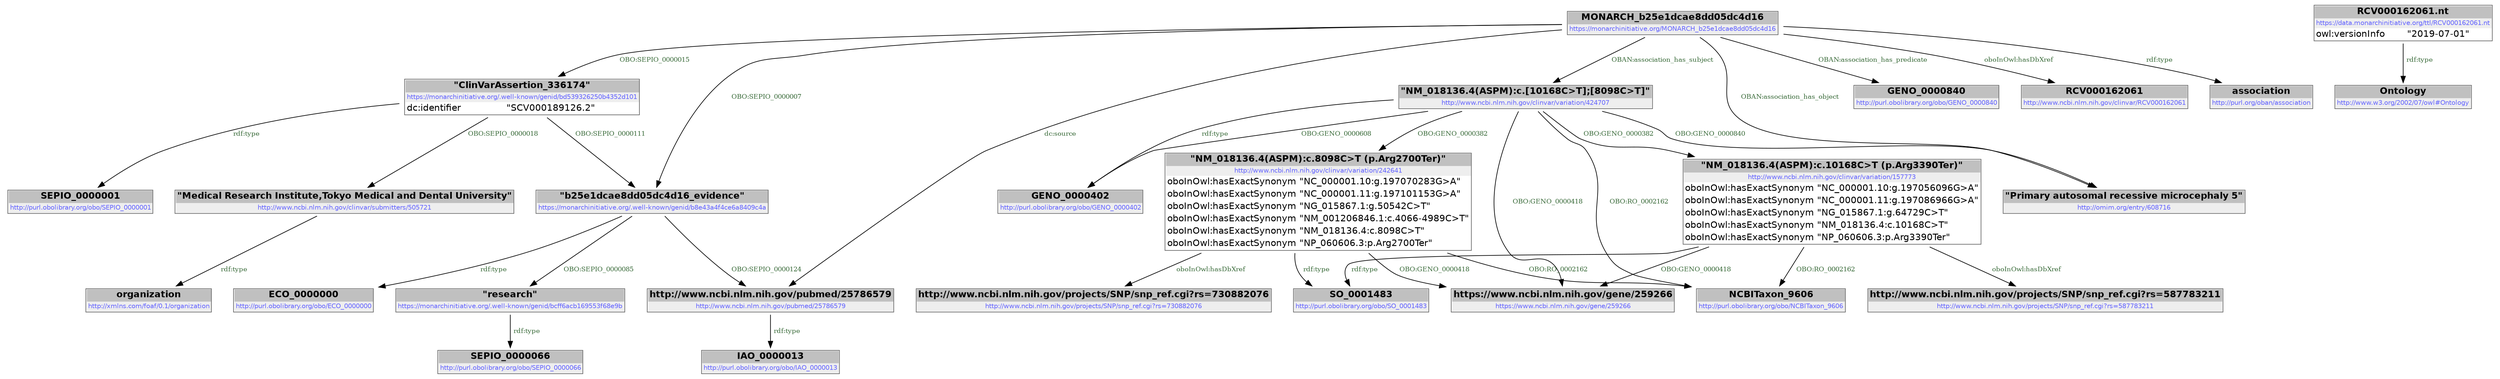 digraph { 
 node [ fontname="DejaVu Sans" ] ; 
	node1 -> node2 [ color=BLACK, label=< <font point-size='10' color='#336633'>rdf:type</font> > ] ;
	node3 -> node4 [ color=BLACK, label=< <font point-size='10' color='#336633'>rdf:type</font> > ] ;
	node5 -> node6 [ color=BLACK, label=< <font point-size='10' color='#336633'>OBO:GENO_0000418</font> > ] ;
	node5 -> node3 [ color=BLACK, label=< <font point-size='10' color='#336633'>OBO:GENO_0000382</font> > ] ;
	node8 -> node9 [ color=BLACK, label=< <font point-size='10' color='#336633'>rdf:type</font> > ] ;
	node12 -> node13 [ color=BLACK, label=< <font point-size='10' color='#336633'>rdf:type</font> > ] ;
	node3 -> node14 [ color=BLACK, label=< <font point-size='10' color='#336633'>OBO:RO_0002162</font> > ] ;
	node7 -> node14 [ color=BLACK, label=< <font point-size='10' color='#336633'>OBO:RO_0002162</font> > ] ;
	node3 -> node15 [ color=BLACK, label=< <font point-size='10' color='#336633'>oboInOwl:hasDbXref</font> > ] ;
	node7 -> node16 [ color=BLACK, label=< <font point-size='10' color='#336633'>oboInOwl:hasDbXref</font> > ] ;
	node17 -> node0 [ color=BLACK, label=< <font point-size='10' color='#336633'>OBO:SEPIO_0000007</font> > ] ;
	node17 -> node18 [ color=BLACK, label=< <font point-size='10' color='#336633'>OBAN:association_has_object</font> > ] ;
	node17 -> node19 [ color=BLACK, label=< <font point-size='10' color='#336633'>OBAN:association_has_predicate</font> > ] ;
	node7 -> node6 [ color=BLACK, label=< <font point-size='10' color='#336633'>OBO:GENO_0000418</font> > ] ;
	node5 -> node20 [ color=BLACK, label=< <font point-size='10' color='#336633'>rdf:type</font> > ] ;
	node5 -> node20 [ color=BLACK, label=< <font point-size='10' color='#336633'>OBO:GENO_0000608</font> > ] ;
	node17 -> node21 [ color=BLACK, label=< <font point-size='10' color='#336633'>oboInOwl:hasDbXref</font> > ] ;
	node17 -> node22 [ color=BLACK, label=< <font point-size='10' color='#336633'>rdf:type</font> > ] ;
	node7 -> node4 [ color=BLACK, label=< <font point-size='10' color='#336633'>rdf:type</font> > ] ;
	node1 -> node8 [ color=BLACK, label=< <font point-size='10' color='#336633'>OBO:SEPIO_0000018</font> > ] ;
	node5 -> node18 [ color=BLACK, label=< <font point-size='10' color='#336633'>OBO:GENO_0000840</font> > ] ;
	node3 -> node6 [ color=BLACK, label=< <font point-size='10' color='#336633'>OBO:GENO_0000418</font> > ] ;
	node5 -> node14 [ color=BLACK, label=< <font point-size='10' color='#336633'>OBO:RO_0002162</font> > ] ;
	node17 -> node1 [ color=BLACK, label=< <font point-size='10' color='#336633'>OBO:SEPIO_0000015</font> > ] ;
	node0 -> node11 [ color=BLACK, label=< <font point-size='10' color='#336633'>OBO:SEPIO_0000085</font> > ] ;
	node5 -> node7 [ color=BLACK, label=< <font point-size='10' color='#336633'>OBO:GENO_0000382</font> > ] ;
	node17 -> node12 [ color=BLACK, label=< <font point-size='10' color='#336633'>dc:source</font> > ] ;
	node17 -> node5 [ color=BLACK, label=< <font point-size='10' color='#336633'>OBAN:association_has_subject</font> > ] ;
	node1 -> node0 [ color=BLACK, label=< <font point-size='10' color='#336633'>OBO:SEPIO_0000111</font> > ] ;
	node0 -> node12 [ color=BLACK, label=< <font point-size='10' color='#336633'>OBO:SEPIO_0000124</font> > ] ;
	node10 -> node23 [ color=BLACK, label=< <font point-size='10' color='#336633'>rdf:type</font> > ] ;
	node11 -> node24 [ color=BLACK, label=< <font point-size='10' color='#336633'>rdf:type</font> > ] ;
	node0 -> node25 [ color=BLACK, label=< <font point-size='10' color='#336633'>rdf:type</font> > ] ;
# https://monarchinitiative.org/.well-known/genid/b8e43a4f4ce6a8409c4a node0
node0 [ shape=none, color=black label=< <table color='#666666' cellborder='0' cellspacing='0' border='1'><tr><td colspan='2' bgcolor='grey'><B>&quot;b25e1dcae8dd05dc4d16_evidence&quot;</B></td></tr><tr><td href='https://monarchinitiative.org/.well-known/genid/b8e43a4f4ce6a8409c4a' bgcolor='#eeeeee' colspan='2'><font point-size='10' color='#6666ff'>https://monarchinitiative.org/.well-known/genid/b8e43a4f4ce6a8409c4a</font></td></tr></table> > ] 
# https://monarchinitiative.org/.well-known/genid/bd539326250b4352d101 node1
node1 [ shape=none, color=black label=< <table color='#666666' cellborder='0' cellspacing='0' border='1'><tr><td colspan='2' bgcolor='grey'><B>&quot;ClinVarAssertion_336174&quot;</B></td></tr><tr><td href='https://monarchinitiative.org/.well-known/genid/bd539326250b4352d101' bgcolor='#eeeeee' colspan='2'><font point-size='10' color='#6666ff'>https://monarchinitiative.org/.well-known/genid/bd539326250b4352d101</font></td></tr><tr><td align='left'>dc:identifier</td><td align='left'>&quot;SCV000189126.2&quot;</td></tr></table> > ] 
# http://purl.obolibrary.org/obo/SEPIO_0000001 node2
node2 [ shape=none, color=black label=< <table color='#666666' cellborder='0' cellspacing='0' border='1'><tr><td colspan='2' bgcolor='grey'><B>SEPIO_0000001</B></td></tr><tr><td href='http://purl.obolibrary.org/obo/SEPIO_0000001' bgcolor='#eeeeee' colspan='2'><font point-size='10' color='#6666ff'>http://purl.obolibrary.org/obo/SEPIO_0000001</font></td></tr></table> > ] 
# http://www.ncbi.nlm.nih.gov/clinvar/variation/157773 node3
node3 [ shape=none, color=black label=< <table color='#666666' cellborder='0' cellspacing='0' border='1'><tr><td colspan='2' bgcolor='grey'><B>&quot;NM_018136.4(ASPM):c.10168C&gt;T (p.Arg3390Ter)&quot;</B></td></tr><tr><td href='http://www.ncbi.nlm.nih.gov/clinvar/variation/157773' bgcolor='#eeeeee' colspan='2'><font point-size='10' color='#6666ff'>http://www.ncbi.nlm.nih.gov/clinvar/variation/157773</font></td></tr><tr><td align='left'>oboInOwl:hasExactSynonym</td><td align='left'>&quot;NC_000001.10:g.197056096G&gt;A&quot;</td></tr><tr><td align='left'>oboInOwl:hasExactSynonym</td><td align='left'>&quot;NC_000001.11:g.197086966G&gt;A&quot;</td></tr><tr><td align='left'>oboInOwl:hasExactSynonym</td><td align='left'>&quot;NG_015867.1:g.64729C&gt;T&quot;</td></tr><tr><td align='left'>oboInOwl:hasExactSynonym</td><td align='left'>&quot;NM_018136.4:c.10168C&gt;T&quot;</td></tr><tr><td align='left'>oboInOwl:hasExactSynonym</td><td align='left'>&quot;NP_060606.3:p.Arg3390Ter&quot;</td></tr></table> > ] 
# http://purl.obolibrary.org/obo/SO_0001483 node4
node4 [ shape=none, color=black label=< <table color='#666666' cellborder='0' cellspacing='0' border='1'><tr><td colspan='2' bgcolor='grey'><B>SO_0001483</B></td></tr><tr><td href='http://purl.obolibrary.org/obo/SO_0001483' bgcolor='#eeeeee' colspan='2'><font point-size='10' color='#6666ff'>http://purl.obolibrary.org/obo/SO_0001483</font></td></tr></table> > ] 
# http://www.ncbi.nlm.nih.gov/clinvar/variation/424707 node5
node5 [ shape=none, color=black label=< <table color='#666666' cellborder='0' cellspacing='0' border='1'><tr><td colspan='2' bgcolor='grey'><B>&quot;NM_018136.4(ASPM):c.[10168C&gt;T];[8098C&gt;T]&quot;</B></td></tr><tr><td href='http://www.ncbi.nlm.nih.gov/clinvar/variation/424707' bgcolor='#eeeeee' colspan='2'><font point-size='10' color='#6666ff'>http://www.ncbi.nlm.nih.gov/clinvar/variation/424707</font></td></tr></table> > ] 
# https://www.ncbi.nlm.nih.gov/gene/259266 node6
node6 [ shape=none, color=black label=< <table color='#666666' cellborder='0' cellspacing='0' border='1'><tr><td colspan='2' bgcolor='grey'><B>https://www.ncbi.nlm.nih.gov/gene/259266</B></td></tr><tr><td href='https://www.ncbi.nlm.nih.gov/gene/259266' bgcolor='#eeeeee' colspan='2'><font point-size='10' color='#6666ff'>https://www.ncbi.nlm.nih.gov/gene/259266</font></td></tr></table> > ] 
# http://www.ncbi.nlm.nih.gov/clinvar/variation/242641 node7
node7 [ shape=none, color=black label=< <table color='#666666' cellborder='0' cellspacing='0' border='1'><tr><td colspan='2' bgcolor='grey'><B>&quot;NM_018136.4(ASPM):c.8098C&gt;T (p.Arg2700Ter)&quot;</B></td></tr><tr><td href='http://www.ncbi.nlm.nih.gov/clinvar/variation/242641' bgcolor='#eeeeee' colspan='2'><font point-size='10' color='#6666ff'>http://www.ncbi.nlm.nih.gov/clinvar/variation/242641</font></td></tr><tr><td align='left'>oboInOwl:hasExactSynonym</td><td align='left'>&quot;NC_000001.10:g.197070283G&gt;A&quot;</td></tr><tr><td align='left'>oboInOwl:hasExactSynonym</td><td align='left'>&quot;NC_000001.11:g.197101153G&gt;A&quot;</td></tr><tr><td align='left'>oboInOwl:hasExactSynonym</td><td align='left'>&quot;NG_015867.1:g.50542C&gt;T&quot;</td></tr><tr><td align='left'>oboInOwl:hasExactSynonym</td><td align='left'>&quot;NM_001206846.1:c.4066-4989C&gt;T&quot;</td></tr><tr><td align='left'>oboInOwl:hasExactSynonym</td><td align='left'>&quot;NM_018136.4:c.8098C&gt;T&quot;</td></tr><tr><td align='left'>oboInOwl:hasExactSynonym</td><td align='left'>&quot;NP_060606.3:p.Arg2700Ter&quot;</td></tr></table> > ] 
# http://www.ncbi.nlm.nih.gov/clinvar/submitters/505721 node8
node8 [ shape=none, color=black label=< <table color='#666666' cellborder='0' cellspacing='0' border='1'><tr><td colspan='2' bgcolor='grey'><B>&quot;Medical Research Institute,Tokyo Medical and Dental University&quot;</B></td></tr><tr><td href='http://www.ncbi.nlm.nih.gov/clinvar/submitters/505721' bgcolor='#eeeeee' colspan='2'><font point-size='10' color='#6666ff'>http://www.ncbi.nlm.nih.gov/clinvar/submitters/505721</font></td></tr></table> > ] 
# http://xmlns.com/foaf/0.1/organization node9
node9 [ shape=none, color=black label=< <table color='#666666' cellborder='0' cellspacing='0' border='1'><tr><td colspan='2' bgcolor='grey'><B>organization</B></td></tr><tr><td href='http://xmlns.com/foaf/0.1/organization' bgcolor='#eeeeee' colspan='2'><font point-size='10' color='#6666ff'>http://xmlns.com/foaf/0.1/organization</font></td></tr></table> > ] 
# https://data.monarchinitiative.org/ttl/RCV000162061.nt node10
node10 [ shape=none, color=black label=< <table color='#666666' cellborder='0' cellspacing='0' border='1'><tr><td colspan='2' bgcolor='grey'><B>RCV000162061.nt</B></td></tr><tr><td href='https://data.monarchinitiative.org/ttl/RCV000162061.nt' bgcolor='#eeeeee' colspan='2'><font point-size='10' color='#6666ff'>https://data.monarchinitiative.org/ttl/RCV000162061.nt</font></td></tr><tr><td align='left'>owl:versionInfo</td><td align='left'>&quot;2019-07-01&quot;</td></tr></table> > ] 
# https://monarchinitiative.org/.well-known/genid/bcff6acb169553f68e9b node11
node11 [ shape=none, color=black label=< <table color='#666666' cellborder='0' cellspacing='0' border='1'><tr><td colspan='2' bgcolor='grey'><B>&quot;research&quot;</B></td></tr><tr><td href='https://monarchinitiative.org/.well-known/genid/bcff6acb169553f68e9b' bgcolor='#eeeeee' colspan='2'><font point-size='10' color='#6666ff'>https://monarchinitiative.org/.well-known/genid/bcff6acb169553f68e9b</font></td></tr></table> > ] 
# http://www.ncbi.nlm.nih.gov/pubmed/25786579 node12
node12 [ shape=none, color=black label=< <table color='#666666' cellborder='0' cellspacing='0' border='1'><tr><td colspan='2' bgcolor='grey'><B>http://www.ncbi.nlm.nih.gov/pubmed/25786579</B></td></tr><tr><td href='http://www.ncbi.nlm.nih.gov/pubmed/25786579' bgcolor='#eeeeee' colspan='2'><font point-size='10' color='#6666ff'>http://www.ncbi.nlm.nih.gov/pubmed/25786579</font></td></tr></table> > ] 
# http://purl.obolibrary.org/obo/IAO_0000013 node13
node13 [ shape=none, color=black label=< <table color='#666666' cellborder='0' cellspacing='0' border='1'><tr><td colspan='2' bgcolor='grey'><B>IAO_0000013</B></td></tr><tr><td href='http://purl.obolibrary.org/obo/IAO_0000013' bgcolor='#eeeeee' colspan='2'><font point-size='10' color='#6666ff'>http://purl.obolibrary.org/obo/IAO_0000013</font></td></tr></table> > ] 
# http://purl.obolibrary.org/obo/NCBITaxon_9606 node14
node14 [ shape=none, color=black label=< <table color='#666666' cellborder='0' cellspacing='0' border='1'><tr><td colspan='2' bgcolor='grey'><B>NCBITaxon_9606</B></td></tr><tr><td href='http://purl.obolibrary.org/obo/NCBITaxon_9606' bgcolor='#eeeeee' colspan='2'><font point-size='10' color='#6666ff'>http://purl.obolibrary.org/obo/NCBITaxon_9606</font></td></tr></table> > ] 
# http://www.ncbi.nlm.nih.gov/projects/SNP/snp_ref.cgi?rs=587783211 node15
node15 [ shape=none, color=black label=< <table color='#666666' cellborder='0' cellspacing='0' border='1'><tr><td colspan='2' bgcolor='grey'><B>http://www.ncbi.nlm.nih.gov/projects/SNP/snp_ref.cgi?rs=587783211</B></td></tr><tr><td href='http://www.ncbi.nlm.nih.gov/projects/SNP/snp_ref.cgi?rs=587783211' bgcolor='#eeeeee' colspan='2'><font point-size='10' color='#6666ff'>http://www.ncbi.nlm.nih.gov/projects/SNP/snp_ref.cgi?rs=587783211</font></td></tr></table> > ] 
# http://www.ncbi.nlm.nih.gov/projects/SNP/snp_ref.cgi?rs=730882076 node16
node16 [ shape=none, color=black label=< <table color='#666666' cellborder='0' cellspacing='0' border='1'><tr><td colspan='2' bgcolor='grey'><B>http://www.ncbi.nlm.nih.gov/projects/SNP/snp_ref.cgi?rs=730882076</B></td></tr><tr><td href='http://www.ncbi.nlm.nih.gov/projects/SNP/snp_ref.cgi?rs=730882076' bgcolor='#eeeeee' colspan='2'><font point-size='10' color='#6666ff'>http://www.ncbi.nlm.nih.gov/projects/SNP/snp_ref.cgi?rs=730882076</font></td></tr></table> > ] 
# https://monarchinitiative.org/MONARCH_b25e1dcae8dd05dc4d16 node17
node17 [ shape=none, color=black label=< <table color='#666666' cellborder='0' cellspacing='0' border='1'><tr><td colspan='2' bgcolor='grey'><B>MONARCH_b25e1dcae8dd05dc4d16</B></td></tr><tr><td href='https://monarchinitiative.org/MONARCH_b25e1dcae8dd05dc4d16' bgcolor='#eeeeee' colspan='2'><font point-size='10' color='#6666ff'>https://monarchinitiative.org/MONARCH_b25e1dcae8dd05dc4d16</font></td></tr></table> > ] 
# http://omim.org/entry/608716 node18
node18 [ shape=none, color=black label=< <table color='#666666' cellborder='0' cellspacing='0' border='1'><tr><td colspan='2' bgcolor='grey'><B>&quot;Primary autosomal recessive microcephaly 5&quot;</B></td></tr><tr><td href='http://omim.org/entry/608716' bgcolor='#eeeeee' colspan='2'><font point-size='10' color='#6666ff'>http://omim.org/entry/608716</font></td></tr></table> > ] 
# http://purl.obolibrary.org/obo/GENO_0000840 node19
node19 [ shape=none, color=black label=< <table color='#666666' cellborder='0' cellspacing='0' border='1'><tr><td colspan='2' bgcolor='grey'><B>GENO_0000840</B></td></tr><tr><td href='http://purl.obolibrary.org/obo/GENO_0000840' bgcolor='#eeeeee' colspan='2'><font point-size='10' color='#6666ff'>http://purl.obolibrary.org/obo/GENO_0000840</font></td></tr></table> > ] 
# http://purl.obolibrary.org/obo/GENO_0000402 node20
node20 [ shape=none, color=black label=< <table color='#666666' cellborder='0' cellspacing='0' border='1'><tr><td colspan='2' bgcolor='grey'><B>GENO_0000402</B></td></tr><tr><td href='http://purl.obolibrary.org/obo/GENO_0000402' bgcolor='#eeeeee' colspan='2'><font point-size='10' color='#6666ff'>http://purl.obolibrary.org/obo/GENO_0000402</font></td></tr></table> > ] 
# http://www.ncbi.nlm.nih.gov/clinvar/RCV000162061 node21
node21 [ shape=none, color=black label=< <table color='#666666' cellborder='0' cellspacing='0' border='1'><tr><td colspan='2' bgcolor='grey'><B>RCV000162061</B></td></tr><tr><td href='http://www.ncbi.nlm.nih.gov/clinvar/RCV000162061' bgcolor='#eeeeee' colspan='2'><font point-size='10' color='#6666ff'>http://www.ncbi.nlm.nih.gov/clinvar/RCV000162061</font></td></tr></table> > ] 
# http://purl.org/oban/association node22
node22 [ shape=none, color=black label=< <table color='#666666' cellborder='0' cellspacing='0' border='1'><tr><td colspan='2' bgcolor='grey'><B>association</B></td></tr><tr><td href='http://purl.org/oban/association' bgcolor='#eeeeee' colspan='2'><font point-size='10' color='#6666ff'>http://purl.org/oban/association</font></td></tr></table> > ] 
# http://www.w3.org/2002/07/owl#Ontology node23
node23 [ shape=none, color=black label=< <table color='#666666' cellborder='0' cellspacing='0' border='1'><tr><td colspan='2' bgcolor='grey'><B>Ontology</B></td></tr><tr><td href='http://www.w3.org/2002/07/owl#Ontology' bgcolor='#eeeeee' colspan='2'><font point-size='10' color='#6666ff'>http://www.w3.org/2002/07/owl#Ontology</font></td></tr></table> > ] 
# http://purl.obolibrary.org/obo/SEPIO_0000066 node24
node24 [ shape=none, color=black label=< <table color='#666666' cellborder='0' cellspacing='0' border='1'><tr><td colspan='2' bgcolor='grey'><B>SEPIO_0000066</B></td></tr><tr><td href='http://purl.obolibrary.org/obo/SEPIO_0000066' bgcolor='#eeeeee' colspan='2'><font point-size='10' color='#6666ff'>http://purl.obolibrary.org/obo/SEPIO_0000066</font></td></tr></table> > ] 
# http://purl.obolibrary.org/obo/ECO_0000000 node25
node25 [ shape=none, color=black label=< <table color='#666666' cellborder='0' cellspacing='0' border='1'><tr><td colspan='2' bgcolor='grey'><B>ECO_0000000</B></td></tr><tr><td href='http://purl.obolibrary.org/obo/ECO_0000000' bgcolor='#eeeeee' colspan='2'><font point-size='10' color='#6666ff'>http://purl.obolibrary.org/obo/ECO_0000000</font></td></tr></table> > ] 
}
